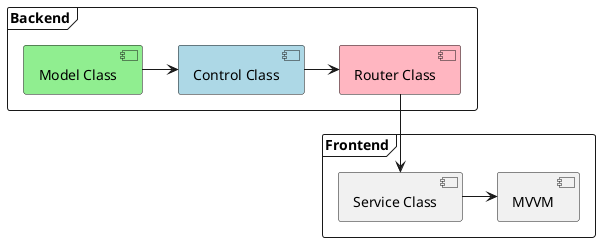 @startuml
frame Backend {
  [Model Class] #LightGreen
  [Control Class] #LightBlue
  [Router Class] #LightPink
  [Model Class] -> [Control Class]
  [Control Class] -> [Router Class]
}

frame Frontend {
  [Service Class] -> [MVVM]
}

[Router Class] --> [Service Class]
@enduml
